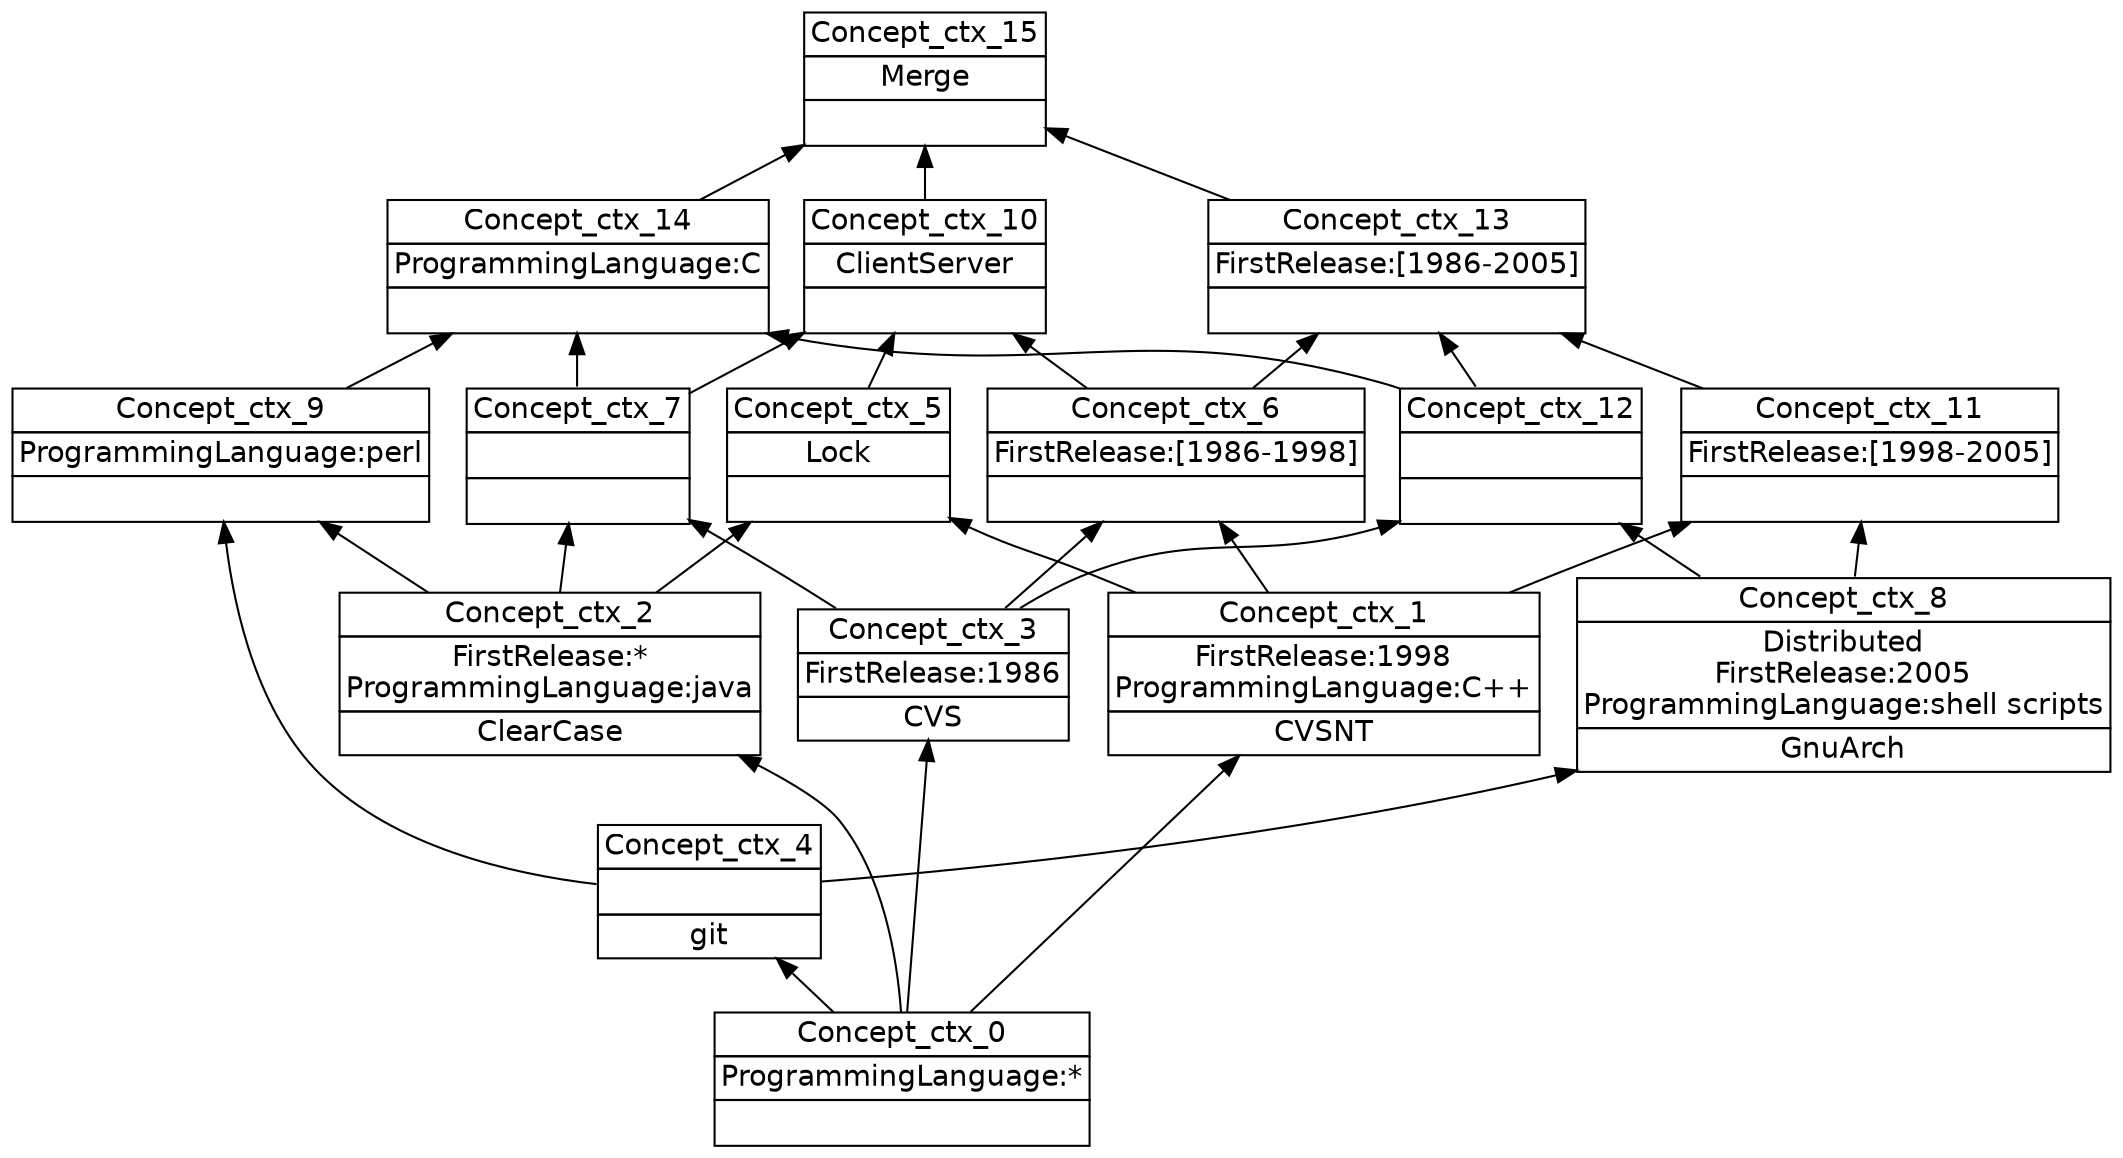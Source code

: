 digraph G { 
	rankdir=BT;
	margin=0;
	node [margin="0.03,0.03",fontname="DejaVu Sans"];
	ranksep=0.3;
	nodesep=0.2;
//graph[label="name:ctx,concept number:16,object number:5,attribute number:17"
0 [shape=none,label=<<table border="0" cellborder="1" cellspacing="0" port="p"><tr><td>Concept_ctx_15</td></tr><tr><td>Merge<br/></td></tr><tr><td><br/></td></tr></table>>];
1 [shape=none,label=<<table border="0" cellborder="1" cellspacing="0" port="p"><tr><td>Concept_ctx_10</td></tr><tr><td>ClientServer<br/></td></tr><tr><td><br/></td></tr></table>>];
2 [shape=none,label=<<table border="0" cellborder="1" cellspacing="0" port="p"><tr><td>Concept_ctx_0</td></tr><tr><td>ProgrammingLanguage:*<br/></td></tr><tr><td><br/></td></tr></table>>];
3 [shape=none,label=<<table border="0" cellborder="1" cellspacing="0" port="p"><tr><td>Concept_ctx_8</td></tr><tr><td>Distributed<br/>FirstRelease:2005<br/>ProgrammingLanguage:shell scripts<br/></td></tr><tr><td>GnuArch<br/></td></tr></table>>];
4 [shape=none,label=<<table border="0" cellborder="1" cellspacing="0" port="p"><tr><td>Concept_ctx_5</td></tr><tr><td>Lock<br/></td></tr><tr><td><br/></td></tr></table>>];
5 [shape=none,label=<<table border="0" cellborder="1" cellspacing="0" port="p"><tr><td>Concept_ctx_3</td></tr><tr><td>FirstRelease:1986<br/></td></tr><tr><td>CVS<br/></td></tr></table>>];
6 [shape=none,label=<<table border="0" cellborder="1" cellspacing="0" port="p"><tr><td>Concept_ctx_1</td></tr><tr><td>FirstRelease:1998<br/>ProgrammingLanguage:C++<br/></td></tr><tr><td>CVSNT<br/></td></tr></table>>];
7 [shape=none,label=<<table border="0" cellborder="1" cellspacing="0" port="p"><tr><td>Concept_ctx_6</td></tr><tr><td>FirstRelease:[1986-1998]<br/></td></tr><tr><td><br/></td></tr></table>>];
8 [shape=none,label=<<table border="0" cellborder="1" cellspacing="0" port="p"><tr><td>Concept_ctx_11</td></tr><tr><td>FirstRelease:[1998-2005]<br/></td></tr><tr><td><br/></td></tr></table>>];
9 [shape=none,label=<<table border="0" cellborder="1" cellspacing="0" port="p"><tr><td>Concept_ctx_13</td></tr><tr><td>FirstRelease:[1986-2005]<br/></td></tr><tr><td><br/></td></tr></table>>];
10 [shape=none,label=<<table border="0" cellborder="1" cellspacing="0" port="p"><tr><td>Concept_ctx_2</td></tr><tr><td>FirstRelease:*<br/>ProgrammingLanguage:java<br/></td></tr><tr><td>ClearCase<br/></td></tr></table>>];
11 [shape=none,label=<<table border="0" cellborder="1" cellspacing="0" port="p"><tr><td>Concept_ctx_7</td></tr><tr><td><br/></td></tr><tr><td><br/></td></tr></table>>];
12 [shape=none,label=<<table border="0" cellborder="1" cellspacing="0" port="p"><tr><td>Concept_ctx_12</td></tr><tr><td><br/></td></tr><tr><td><br/></td></tr></table>>];
13 [shape=none,label=<<table border="0" cellborder="1" cellspacing="0" port="p"><tr><td>Concept_ctx_14</td></tr><tr><td>ProgrammingLanguage:C<br/></td></tr><tr><td><br/></td></tr></table>>];
14 [shape=none,label=<<table border="0" cellborder="1" cellspacing="0" port="p"><tr><td>Concept_ctx_4</td></tr><tr><td><br/></td></tr><tr><td>git<br/></td></tr></table>>];
15 [shape=none,label=<<table border="0" cellborder="1" cellspacing="0" port="p"><tr><td>Concept_ctx_9</td></tr><tr><td>ProgrammingLanguage:perl<br/></td></tr><tr><td><br/></td></tr></table>>];
	1:p -> 0:p
	9:p -> 0:p
	13:p -> 0:p
	7:p -> 1:p
	11:p -> 1:p
	4:p -> 1:p
	14:p -> 3:p
	6:p -> 4:p
	10:p -> 4:p
	2:p -> 5:p
	2:p -> 6:p
	5:p -> 7:p
	6:p -> 7:p
	3:p -> 8:p
	6:p -> 8:p
	8:p -> 9:p
	7:p -> 9:p
	12:p -> 9:p
	2:p -> 10:p
	5:p -> 11:p
	10:p -> 11:p
	3:p -> 12:p
	5:p -> 12:p
	15:p -> 13:p
	11:p -> 13:p
	12:p -> 13:p
	2:p -> 14:p
	14:p -> 15:p
	10:p -> 15:p
}